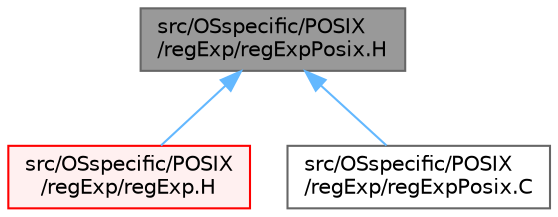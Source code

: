 digraph "src/OSspecific/POSIX/regExp/regExpPosix.H"
{
 // LATEX_PDF_SIZE
  bgcolor="transparent";
  edge [fontname=Helvetica,fontsize=10,labelfontname=Helvetica,labelfontsize=10];
  node [fontname=Helvetica,fontsize=10,shape=box,height=0.2,width=0.4];
  Node1 [id="Node000001",label="src/OSspecific/POSIX\l/regExp/regExpPosix.H",height=0.2,width=0.4,color="gray40", fillcolor="grey60", style="filled", fontcolor="black",tooltip=" "];
  Node1 -> Node2 [id="edge1_Node000001_Node000002",dir="back",color="steelblue1",style="solid",tooltip=" "];
  Node2 [id="Node000002",label="src/OSspecific/POSIX\l/regExp/regExp.H",height=0.2,width=0.4,color="red", fillcolor="#FFF0F0", style="filled",URL="$regExp_8H.html",tooltip=" "];
  Node1 -> Node7210 [id="edge2_Node000001_Node007210",dir="back",color="steelblue1",style="solid",tooltip=" "];
  Node7210 [id="Node007210",label="src/OSspecific/POSIX\l/regExp/regExpPosix.C",height=0.2,width=0.4,color="grey40", fillcolor="white", style="filled",URL="$regExpPosix_8C.html",tooltip=" "];
}
